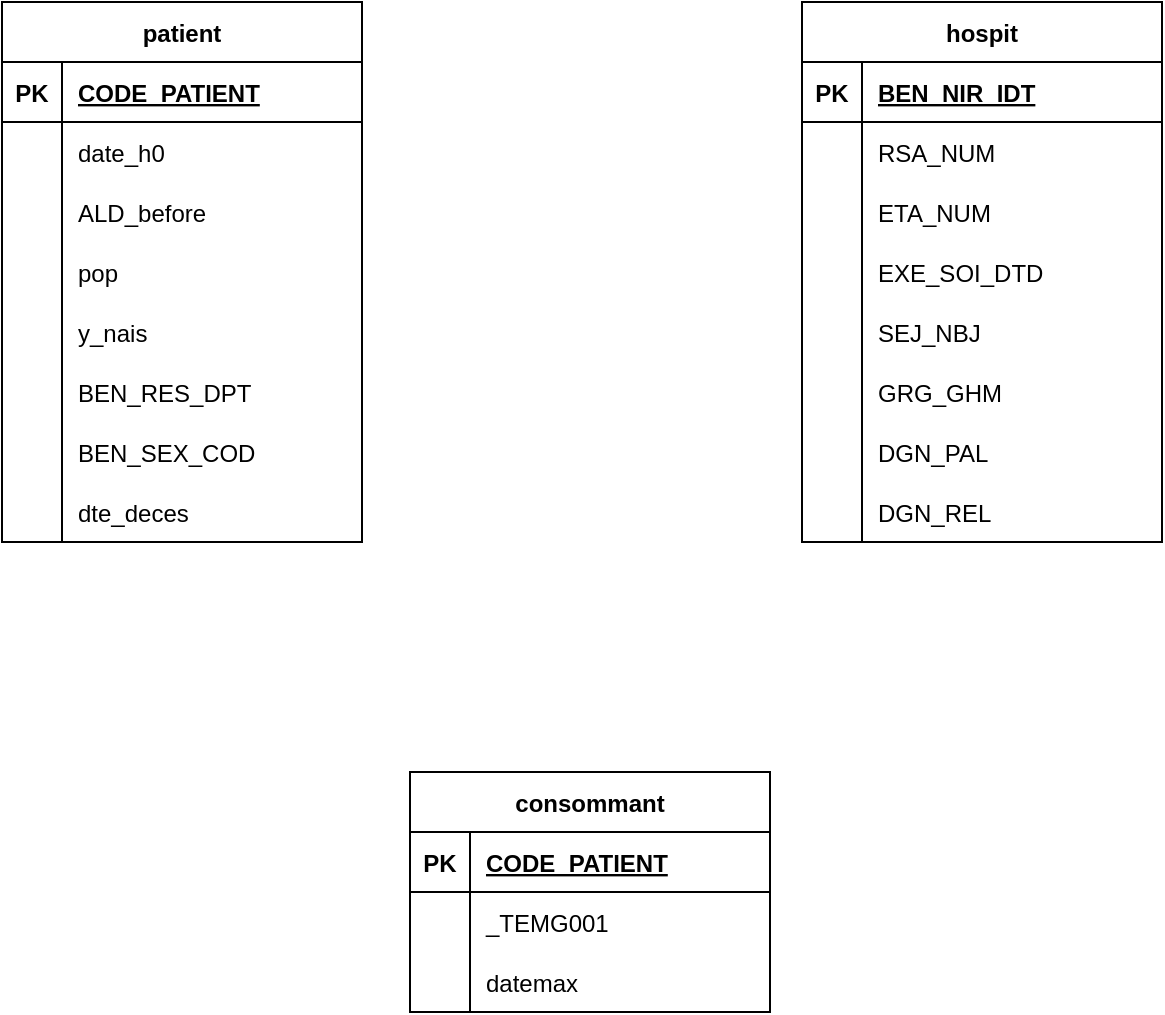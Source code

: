 <mxfile version="20.6.2" type="github">
  <diagram id="Ztjxj5qFBXFAxJ5gZZIm" name="Page-1">
    <mxGraphModel dx="1422" dy="794" grid="1" gridSize="10" guides="1" tooltips="1" connect="1" arrows="1" fold="1" page="1" pageScale="1" pageWidth="827" pageHeight="1169" math="0" shadow="0">
      <root>
        <mxCell id="0" />
        <mxCell id="1" parent="0" />
        <mxCell id="wHysLWLZn36fmOcFXo6a-44" value="consommant" style="shape=table;startSize=30;container=1;collapsible=1;childLayout=tableLayout;fixedRows=1;rowLines=0;fontStyle=1;align=center;resizeLast=1;" parent="1" vertex="1">
          <mxGeometry x="324" y="585" width="180" height="120" as="geometry" />
        </mxCell>
        <mxCell id="wHysLWLZn36fmOcFXo6a-45" value="" style="shape=tableRow;horizontal=0;startSize=0;swimlaneHead=0;swimlaneBody=0;fillColor=none;collapsible=0;dropTarget=0;points=[[0,0.5],[1,0.5]];portConstraint=eastwest;top=0;left=0;right=0;bottom=1;" parent="wHysLWLZn36fmOcFXo6a-44" vertex="1">
          <mxGeometry y="30" width="180" height="30" as="geometry" />
        </mxCell>
        <mxCell id="wHysLWLZn36fmOcFXo6a-46" value="PK" style="shape=partialRectangle;connectable=0;fillColor=none;top=0;left=0;bottom=0;right=0;fontStyle=1;overflow=hidden;" parent="wHysLWLZn36fmOcFXo6a-45" vertex="1">
          <mxGeometry width="30" height="30" as="geometry">
            <mxRectangle width="30" height="30" as="alternateBounds" />
          </mxGeometry>
        </mxCell>
        <mxCell id="wHysLWLZn36fmOcFXo6a-47" value="CODE_PATIENT" style="shape=partialRectangle;connectable=0;fillColor=none;top=0;left=0;bottom=0;right=0;align=left;spacingLeft=6;fontStyle=5;overflow=hidden;" parent="wHysLWLZn36fmOcFXo6a-45" vertex="1">
          <mxGeometry x="30" width="150" height="30" as="geometry">
            <mxRectangle width="150" height="30" as="alternateBounds" />
          </mxGeometry>
        </mxCell>
        <mxCell id="wHysLWLZn36fmOcFXo6a-48" value="" style="shape=tableRow;horizontal=0;startSize=0;swimlaneHead=0;swimlaneBody=0;fillColor=none;collapsible=0;dropTarget=0;points=[[0,0.5],[1,0.5]];portConstraint=eastwest;top=0;left=0;right=0;bottom=0;" parent="wHysLWLZn36fmOcFXo6a-44" vertex="1">
          <mxGeometry y="60" width="180" height="30" as="geometry" />
        </mxCell>
        <mxCell id="wHysLWLZn36fmOcFXo6a-49" value="" style="shape=partialRectangle;connectable=0;fillColor=none;top=0;left=0;bottom=0;right=0;editable=1;overflow=hidden;" parent="wHysLWLZn36fmOcFXo6a-48" vertex="1">
          <mxGeometry width="30" height="30" as="geometry">
            <mxRectangle width="30" height="30" as="alternateBounds" />
          </mxGeometry>
        </mxCell>
        <mxCell id="wHysLWLZn36fmOcFXo6a-50" value="_TEMG001" style="shape=partialRectangle;connectable=0;fillColor=none;top=0;left=0;bottom=0;right=0;align=left;spacingLeft=6;overflow=hidden;" parent="wHysLWLZn36fmOcFXo6a-48" vertex="1">
          <mxGeometry x="30" width="150" height="30" as="geometry">
            <mxRectangle width="150" height="30" as="alternateBounds" />
          </mxGeometry>
        </mxCell>
        <mxCell id="wHysLWLZn36fmOcFXo6a-51" value="" style="shape=tableRow;horizontal=0;startSize=0;swimlaneHead=0;swimlaneBody=0;fillColor=none;collapsible=0;dropTarget=0;points=[[0,0.5],[1,0.5]];portConstraint=eastwest;top=0;left=0;right=0;bottom=0;" parent="wHysLWLZn36fmOcFXo6a-44" vertex="1">
          <mxGeometry y="90" width="180" height="30" as="geometry" />
        </mxCell>
        <mxCell id="wHysLWLZn36fmOcFXo6a-52" value="" style="shape=partialRectangle;connectable=0;fillColor=none;top=0;left=0;bottom=0;right=0;editable=1;overflow=hidden;" parent="wHysLWLZn36fmOcFXo6a-51" vertex="1">
          <mxGeometry width="30" height="30" as="geometry">
            <mxRectangle width="30" height="30" as="alternateBounds" />
          </mxGeometry>
        </mxCell>
        <mxCell id="wHysLWLZn36fmOcFXo6a-53" value="datemax" style="shape=partialRectangle;connectable=0;fillColor=none;top=0;left=0;bottom=0;right=0;align=left;spacingLeft=6;overflow=hidden;" parent="wHysLWLZn36fmOcFXo6a-51" vertex="1">
          <mxGeometry x="30" width="150" height="30" as="geometry">
            <mxRectangle width="150" height="30" as="alternateBounds" />
          </mxGeometry>
        </mxCell>
        <mxCell id="wHysLWLZn36fmOcFXo6a-100" value="" style="group" parent="1" vertex="1" connectable="0">
          <mxGeometry x="120" y="200" width="180" height="270" as="geometry" />
        </mxCell>
        <mxCell id="wHysLWLZn36fmOcFXo6a-77" value="patient" style="shape=table;startSize=30;container=1;collapsible=1;childLayout=tableLayout;fixedRows=1;rowLines=0;fontStyle=1;align=center;resizeLast=1;" parent="wHysLWLZn36fmOcFXo6a-100" vertex="1">
          <mxGeometry width="180" height="270" as="geometry" />
        </mxCell>
        <mxCell id="wHysLWLZn36fmOcFXo6a-78" value="" style="shape=tableRow;horizontal=0;startSize=0;swimlaneHead=0;swimlaneBody=0;fillColor=none;collapsible=0;dropTarget=0;points=[[0,0.5],[1,0.5]];portConstraint=eastwest;top=0;left=0;right=0;bottom=1;" parent="wHysLWLZn36fmOcFXo6a-77" vertex="1">
          <mxGeometry y="30" width="180" height="30" as="geometry" />
        </mxCell>
        <mxCell id="wHysLWLZn36fmOcFXo6a-79" value="PK" style="shape=partialRectangle;connectable=0;fillColor=none;top=0;left=0;bottom=0;right=0;fontStyle=1;overflow=hidden;" parent="wHysLWLZn36fmOcFXo6a-78" vertex="1">
          <mxGeometry width="30" height="30" as="geometry">
            <mxRectangle width="30" height="30" as="alternateBounds" />
          </mxGeometry>
        </mxCell>
        <mxCell id="wHysLWLZn36fmOcFXo6a-80" value="CODE_PATIENT" style="shape=partialRectangle;connectable=0;fillColor=none;top=0;left=0;bottom=0;right=0;align=left;spacingLeft=6;fontStyle=5;overflow=hidden;" parent="wHysLWLZn36fmOcFXo6a-78" vertex="1">
          <mxGeometry x="30" width="150" height="30" as="geometry">
            <mxRectangle width="150" height="30" as="alternateBounds" />
          </mxGeometry>
        </mxCell>
        <mxCell id="wHysLWLZn36fmOcFXo6a-81" value="" style="shape=tableRow;horizontal=0;startSize=0;swimlaneHead=0;swimlaneBody=0;fillColor=none;collapsible=0;dropTarget=0;points=[[0,0.5],[1,0.5]];portConstraint=eastwest;top=0;left=0;right=0;bottom=0;" parent="wHysLWLZn36fmOcFXo6a-77" vertex="1">
          <mxGeometry y="60" width="180" height="30" as="geometry" />
        </mxCell>
        <mxCell id="wHysLWLZn36fmOcFXo6a-82" value="" style="shape=partialRectangle;connectable=0;fillColor=none;top=0;left=0;bottom=0;right=0;editable=1;overflow=hidden;" parent="wHysLWLZn36fmOcFXo6a-81" vertex="1">
          <mxGeometry width="30" height="30" as="geometry">
            <mxRectangle width="30" height="30" as="alternateBounds" />
          </mxGeometry>
        </mxCell>
        <mxCell id="wHysLWLZn36fmOcFXo6a-83" value="date_h0" style="shape=partialRectangle;connectable=0;fillColor=none;top=0;left=0;bottom=0;right=0;align=left;spacingLeft=6;overflow=hidden;" parent="wHysLWLZn36fmOcFXo6a-81" vertex="1">
          <mxGeometry x="30" width="150" height="30" as="geometry">
            <mxRectangle width="150" height="30" as="alternateBounds" />
          </mxGeometry>
        </mxCell>
        <mxCell id="wHysLWLZn36fmOcFXo6a-84" value="" style="shape=tableRow;horizontal=0;startSize=0;swimlaneHead=0;swimlaneBody=0;fillColor=none;collapsible=0;dropTarget=0;points=[[0,0.5],[1,0.5]];portConstraint=eastwest;top=0;left=0;right=0;bottom=0;" parent="wHysLWLZn36fmOcFXo6a-77" vertex="1">
          <mxGeometry y="90" width="180" height="30" as="geometry" />
        </mxCell>
        <mxCell id="wHysLWLZn36fmOcFXo6a-85" value="" style="shape=partialRectangle;connectable=0;fillColor=none;top=0;left=0;bottom=0;right=0;editable=1;overflow=hidden;" parent="wHysLWLZn36fmOcFXo6a-84" vertex="1">
          <mxGeometry width="30" height="30" as="geometry">
            <mxRectangle width="30" height="30" as="alternateBounds" />
          </mxGeometry>
        </mxCell>
        <mxCell id="wHysLWLZn36fmOcFXo6a-86" value="ALD_before" style="shape=partialRectangle;connectable=0;fillColor=none;top=0;left=0;bottom=0;right=0;align=left;spacingLeft=6;overflow=hidden;" parent="wHysLWLZn36fmOcFXo6a-84" vertex="1">
          <mxGeometry x="30" width="150" height="30" as="geometry">
            <mxRectangle width="150" height="30" as="alternateBounds" />
          </mxGeometry>
        </mxCell>
        <mxCell id="wHysLWLZn36fmOcFXo6a-87" value="" style="shape=tableRow;horizontal=0;startSize=0;swimlaneHead=0;swimlaneBody=0;fillColor=none;collapsible=0;dropTarget=0;points=[[0,0.5],[1,0.5]];portConstraint=eastwest;top=0;left=0;right=0;bottom=0;" parent="wHysLWLZn36fmOcFXo6a-77" vertex="1">
          <mxGeometry y="120" width="180" height="150" as="geometry" />
        </mxCell>
        <mxCell id="wHysLWLZn36fmOcFXo6a-88" value="" style="shape=partialRectangle;connectable=0;fillColor=none;top=0;left=0;bottom=0;right=0;editable=1;overflow=hidden;" parent="wHysLWLZn36fmOcFXo6a-87" vertex="1">
          <mxGeometry width="30" height="150" as="geometry">
            <mxRectangle width="30" height="150" as="alternateBounds" />
          </mxGeometry>
        </mxCell>
        <mxCell id="wHysLWLZn36fmOcFXo6a-89" value="" style="shape=partialRectangle;connectable=0;fillColor=none;top=0;left=0;bottom=0;right=0;align=left;spacingLeft=6;overflow=hidden;" parent="wHysLWLZn36fmOcFXo6a-87" vertex="1">
          <mxGeometry x="30" width="150" height="150" as="geometry">
            <mxRectangle width="150" height="150" as="alternateBounds" />
          </mxGeometry>
        </mxCell>
        <mxCell id="wHysLWLZn36fmOcFXo6a-99" value="" style="group" parent="wHysLWLZn36fmOcFXo6a-100" vertex="1" connectable="0">
          <mxGeometry x="30" y="120" width="150" height="150" as="geometry" />
        </mxCell>
        <mxCell id="wHysLWLZn36fmOcFXo6a-90" value="pop" style="shape=partialRectangle;connectable=0;fillColor=none;top=0;left=0;bottom=0;right=0;align=left;spacingLeft=6;overflow=hidden;" parent="wHysLWLZn36fmOcFXo6a-99" vertex="1">
          <mxGeometry width="150" height="30" as="geometry">
            <mxRectangle width="150" height="30" as="alternateBounds" />
          </mxGeometry>
        </mxCell>
        <mxCell id="wHysLWLZn36fmOcFXo6a-91" value="y_nais" style="shape=partialRectangle;connectable=0;fillColor=none;top=0;left=0;bottom=0;right=0;align=left;spacingLeft=6;overflow=hidden;" parent="wHysLWLZn36fmOcFXo6a-99" vertex="1">
          <mxGeometry y="30" width="150" height="30" as="geometry">
            <mxRectangle width="150" height="30" as="alternateBounds" />
          </mxGeometry>
        </mxCell>
        <mxCell id="wHysLWLZn36fmOcFXo6a-92" value="BEN_RES_DPT" style="shape=partialRectangle;connectable=0;fillColor=none;top=0;left=0;bottom=0;right=0;align=left;spacingLeft=6;overflow=hidden;" parent="wHysLWLZn36fmOcFXo6a-99" vertex="1">
          <mxGeometry y="60" width="150" height="30" as="geometry">
            <mxRectangle width="150" height="30" as="alternateBounds" />
          </mxGeometry>
        </mxCell>
        <mxCell id="wHysLWLZn36fmOcFXo6a-93" value="BEN_SEX_COD" style="shape=partialRectangle;connectable=0;fillColor=none;top=0;left=0;bottom=0;right=0;align=left;spacingLeft=6;overflow=hidden;" parent="wHysLWLZn36fmOcFXo6a-99" vertex="1">
          <mxGeometry y="90" width="150" height="30" as="geometry">
            <mxRectangle width="150" height="30" as="alternateBounds" />
          </mxGeometry>
        </mxCell>
        <mxCell id="wHysLWLZn36fmOcFXo6a-94" value="dte_deces" style="shape=partialRectangle;connectable=0;fillColor=none;top=0;left=0;bottom=0;right=0;align=left;spacingLeft=6;overflow=hidden;" parent="wHysLWLZn36fmOcFXo6a-99" vertex="1">
          <mxGeometry y="120" width="150" height="30" as="geometry">
            <mxRectangle width="150" height="30" as="alternateBounds" />
          </mxGeometry>
        </mxCell>
        <mxCell id="wHysLWLZn36fmOcFXo6a-102" value="" style="group" parent="1" vertex="1" connectable="0">
          <mxGeometry x="520" y="200" width="180" height="270" as="geometry" />
        </mxCell>
        <mxCell id="wHysLWLZn36fmOcFXo6a-1" value="hospit" style="shape=table;startSize=30;container=1;collapsible=1;childLayout=tableLayout;fixedRows=1;rowLines=0;fontStyle=1;align=center;resizeLast=1;" parent="wHysLWLZn36fmOcFXo6a-102" vertex="1">
          <mxGeometry width="180" height="270" as="geometry" />
        </mxCell>
        <mxCell id="wHysLWLZn36fmOcFXo6a-2" value="" style="shape=tableRow;horizontal=0;startSize=0;swimlaneHead=0;swimlaneBody=0;fillColor=none;collapsible=0;dropTarget=0;points=[[0,0.5],[1,0.5]];portConstraint=eastwest;top=0;left=0;right=0;bottom=1;" parent="wHysLWLZn36fmOcFXo6a-1" vertex="1">
          <mxGeometry y="30" width="180" height="30" as="geometry" />
        </mxCell>
        <mxCell id="wHysLWLZn36fmOcFXo6a-3" value="PK" style="shape=partialRectangle;connectable=0;fillColor=none;top=0;left=0;bottom=0;right=0;fontStyle=1;overflow=hidden;" parent="wHysLWLZn36fmOcFXo6a-2" vertex="1">
          <mxGeometry width="30" height="30" as="geometry">
            <mxRectangle width="30" height="30" as="alternateBounds" />
          </mxGeometry>
        </mxCell>
        <mxCell id="wHysLWLZn36fmOcFXo6a-4" value="BEN_NIR_IDT" style="shape=partialRectangle;connectable=0;fillColor=none;top=0;left=0;bottom=0;right=0;align=left;spacingLeft=6;fontStyle=5;overflow=hidden;" parent="wHysLWLZn36fmOcFXo6a-2" vertex="1">
          <mxGeometry x="30" width="150" height="30" as="geometry">
            <mxRectangle width="150" height="30" as="alternateBounds" />
          </mxGeometry>
        </mxCell>
        <mxCell id="wHysLWLZn36fmOcFXo6a-5" value="" style="shape=tableRow;horizontal=0;startSize=0;swimlaneHead=0;swimlaneBody=0;fillColor=none;collapsible=0;dropTarget=0;points=[[0,0.5],[1,0.5]];portConstraint=eastwest;top=0;left=0;right=0;bottom=0;" parent="wHysLWLZn36fmOcFXo6a-1" vertex="1">
          <mxGeometry y="60" width="180" height="30" as="geometry" />
        </mxCell>
        <mxCell id="wHysLWLZn36fmOcFXo6a-6" value="" style="shape=partialRectangle;connectable=0;fillColor=none;top=0;left=0;bottom=0;right=0;editable=1;overflow=hidden;" parent="wHysLWLZn36fmOcFXo6a-5" vertex="1">
          <mxGeometry width="30" height="30" as="geometry">
            <mxRectangle width="30" height="30" as="alternateBounds" />
          </mxGeometry>
        </mxCell>
        <mxCell id="wHysLWLZn36fmOcFXo6a-7" value="RSA_NUM" style="shape=partialRectangle;connectable=0;fillColor=none;top=0;left=0;bottom=0;right=0;align=left;spacingLeft=6;overflow=hidden;" parent="wHysLWLZn36fmOcFXo6a-5" vertex="1">
          <mxGeometry x="30" width="150" height="30" as="geometry">
            <mxRectangle width="150" height="30" as="alternateBounds" />
          </mxGeometry>
        </mxCell>
        <mxCell id="wHysLWLZn36fmOcFXo6a-8" value="" style="shape=tableRow;horizontal=0;startSize=0;swimlaneHead=0;swimlaneBody=0;fillColor=none;collapsible=0;dropTarget=0;points=[[0,0.5],[1,0.5]];portConstraint=eastwest;top=0;left=0;right=0;bottom=0;" parent="wHysLWLZn36fmOcFXo6a-1" vertex="1">
          <mxGeometry y="90" width="180" height="30" as="geometry" />
        </mxCell>
        <mxCell id="wHysLWLZn36fmOcFXo6a-9" value="" style="shape=partialRectangle;connectable=0;fillColor=none;top=0;left=0;bottom=0;right=0;editable=1;overflow=hidden;" parent="wHysLWLZn36fmOcFXo6a-8" vertex="1">
          <mxGeometry width="30" height="30" as="geometry">
            <mxRectangle width="30" height="30" as="alternateBounds" />
          </mxGeometry>
        </mxCell>
        <mxCell id="wHysLWLZn36fmOcFXo6a-10" value="ETA_NUM" style="shape=partialRectangle;connectable=0;fillColor=none;top=0;left=0;bottom=0;right=0;align=left;spacingLeft=6;overflow=hidden;" parent="wHysLWLZn36fmOcFXo6a-8" vertex="1">
          <mxGeometry x="30" width="150" height="30" as="geometry">
            <mxRectangle width="150" height="30" as="alternateBounds" />
          </mxGeometry>
        </mxCell>
        <mxCell id="wHysLWLZn36fmOcFXo6a-11" value="" style="shape=tableRow;horizontal=0;startSize=0;swimlaneHead=0;swimlaneBody=0;fillColor=none;collapsible=0;dropTarget=0;points=[[0,0.5],[1,0.5]];portConstraint=eastwest;top=0;left=0;right=0;bottom=0;" parent="wHysLWLZn36fmOcFXo6a-1" vertex="1">
          <mxGeometry y="120" width="180" height="150" as="geometry" />
        </mxCell>
        <mxCell id="wHysLWLZn36fmOcFXo6a-12" value="" style="shape=partialRectangle;connectable=0;fillColor=none;top=0;left=0;bottom=0;right=0;editable=1;overflow=hidden;" parent="wHysLWLZn36fmOcFXo6a-11" vertex="1">
          <mxGeometry width="30" height="150" as="geometry">
            <mxRectangle width="30" height="150" as="alternateBounds" />
          </mxGeometry>
        </mxCell>
        <mxCell id="wHysLWLZn36fmOcFXo6a-13" value="" style="shape=partialRectangle;connectable=0;fillColor=none;top=0;left=0;bottom=0;right=0;align=left;spacingLeft=6;overflow=hidden;" parent="wHysLWLZn36fmOcFXo6a-11" vertex="1">
          <mxGeometry x="30" width="150" height="150" as="geometry">
            <mxRectangle width="150" height="150" as="alternateBounds" />
          </mxGeometry>
        </mxCell>
        <mxCell id="wHysLWLZn36fmOcFXo6a-101" value="" style="group" parent="wHysLWLZn36fmOcFXo6a-102" vertex="1" connectable="0">
          <mxGeometry x="30" y="120" width="150" height="150" as="geometry" />
        </mxCell>
        <mxCell id="wHysLWLZn36fmOcFXo6a-57" value="EXE_SOI_DTD" style="shape=partialRectangle;connectable=0;fillColor=none;top=0;left=0;bottom=0;right=0;align=left;spacingLeft=6;overflow=hidden;" parent="wHysLWLZn36fmOcFXo6a-101" vertex="1">
          <mxGeometry width="150" height="30" as="geometry">
            <mxRectangle width="150" height="30" as="alternateBounds" />
          </mxGeometry>
        </mxCell>
        <mxCell id="wHysLWLZn36fmOcFXo6a-58" value="SEJ_NBJ" style="shape=partialRectangle;connectable=0;fillColor=none;top=0;left=0;bottom=0;right=0;align=left;spacingLeft=6;overflow=hidden;" parent="wHysLWLZn36fmOcFXo6a-101" vertex="1">
          <mxGeometry y="30" width="150" height="30" as="geometry">
            <mxRectangle width="150" height="30" as="alternateBounds" />
          </mxGeometry>
        </mxCell>
        <mxCell id="wHysLWLZn36fmOcFXo6a-59" value="GRG_GHM" style="shape=partialRectangle;connectable=0;fillColor=none;top=0;left=0;bottom=0;right=0;align=left;spacingLeft=6;overflow=hidden;" parent="wHysLWLZn36fmOcFXo6a-101" vertex="1">
          <mxGeometry y="60" width="150" height="30" as="geometry">
            <mxRectangle width="150" height="30" as="alternateBounds" />
          </mxGeometry>
        </mxCell>
        <mxCell id="wHysLWLZn36fmOcFXo6a-60" value="DGN_PAL" style="shape=partialRectangle;connectable=0;fillColor=none;top=0;left=0;bottom=0;right=0;align=left;spacingLeft=6;overflow=hidden;" parent="wHysLWLZn36fmOcFXo6a-101" vertex="1">
          <mxGeometry y="90" width="150" height="30" as="geometry">
            <mxRectangle width="150" height="30" as="alternateBounds" />
          </mxGeometry>
        </mxCell>
        <mxCell id="wHysLWLZn36fmOcFXo6a-61" value="DGN_REL" style="shape=partialRectangle;connectable=0;fillColor=none;top=0;left=0;bottom=0;right=0;align=left;spacingLeft=6;overflow=hidden;" parent="wHysLWLZn36fmOcFXo6a-101" vertex="1">
          <mxGeometry y="120" width="150" height="30" as="geometry">
            <mxRectangle width="150" height="30" as="alternateBounds" />
          </mxGeometry>
        </mxCell>
      </root>
    </mxGraphModel>
  </diagram>
</mxfile>
